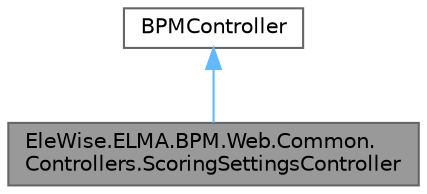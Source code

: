 digraph "EleWise.ELMA.BPM.Web.Common.Controllers.ScoringSettingsController"
{
 // LATEX_PDF_SIZE
  bgcolor="transparent";
  edge [fontname=Helvetica,fontsize=10,labelfontname=Helvetica,labelfontsize=10];
  node [fontname=Helvetica,fontsize=10,shape=box,height=0.2,width=0.4];
  Node1 [id="Node000001",label="EleWise.ELMA.BPM.Web.Common.\lControllers.ScoringSettingsController",height=0.2,width=0.4,color="gray40", fillcolor="grey60", style="filled", fontcolor="black",tooltip="Контроллер настроек скоринга."];
  Node2 -> Node1 [id="edge1_Node000001_Node000002",dir="back",color="steelblue1",style="solid",tooltip=" "];
  Node2 [id="Node000002",label="BPMController",height=0.2,width=0.4,color="gray40", fillcolor="white", style="filled",tooltip=" "];
}
